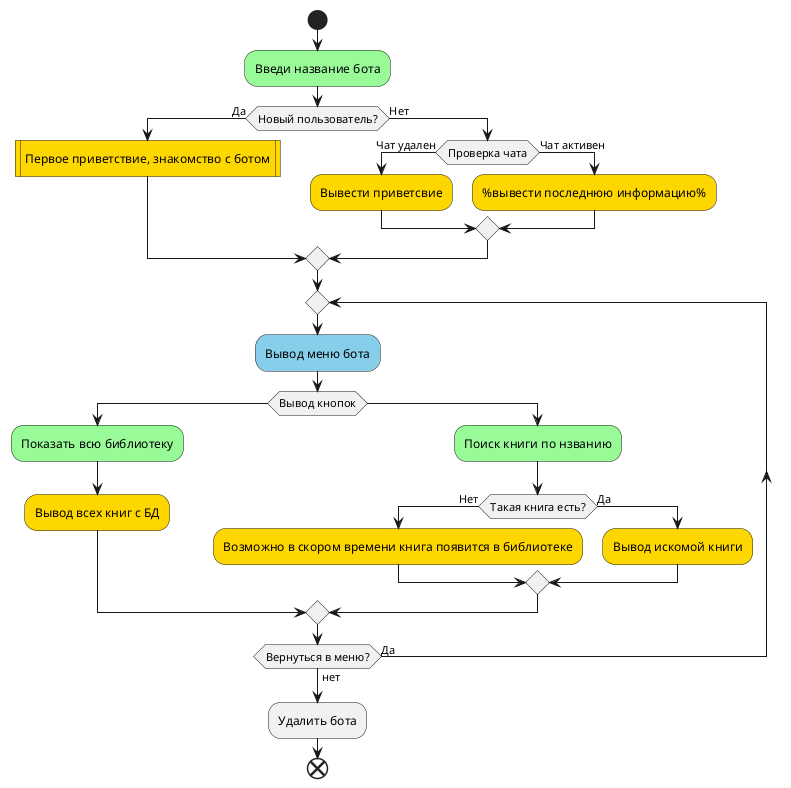 @startuml bot
start
#palegreen:Введи название бота;

if (Новый пользователь?) then (Да)
    #gold:Первое приветствие, знакомство с ботом|
else (Нет)

    if (Проверка чата) then (Чат удален)
        #gold:Вывести приветсвие;
        else (Чат активен)
        #gold:%вывести последнюю информацию%;
    endif

endif


repeat
#SkyBlue:Вывод меню бота;
if (Вывод кнопок) then
    #palegreen:Показать всю библиотеку;
    #gold:Вывод всех книг с БД;
else
    #palegreen:Поиск книги по нзванию;

    if (Такая книга есть?) then (Нет)
        #gold:Возможно в скором времени книга появится в библиотеке;
    else (Да)
        #gold:Вывод искомой книги;
    endif
endif

repeat while (Вернуться в меню?) is (Да) not (нет)
:Удалить бота;
end

@enduml

